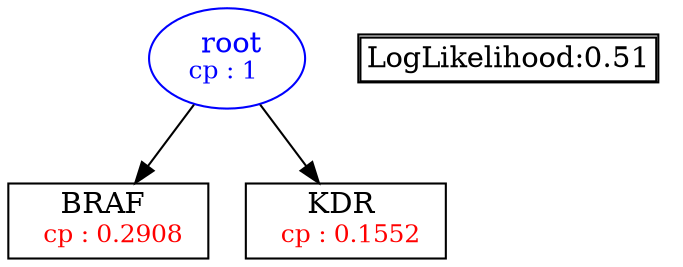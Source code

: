 digraph tree {
    "root" [label=<<font color='Blue'> root</font><br/><font color='Blue' POINT-SIZE='12'>cp : 1 </font>>, shape=oval, color=Blue];
    "S1" [label =<BRAF <br/> <font color='Red' POINT-SIZE='12'> cp : 0.2908 </font>>, shape=box];
    "S2" [label =<KDR <br/> <font color='Red' POINT-SIZE='12'> cp : 0.1552 </font>>, shape=box];
    "root" -> "S1";
    "root" -> "S2";

    node[shape=plaintext]
    fontsize="10"
    struct1 [label=
    <<TABLE BORDER="1" CELLBORDER="1" CELLSPACING="0" >
    <TR><TD ALIGN="LEFT">LogLikelihood:0.51</TD></TR>
    </TABLE>>];

}
